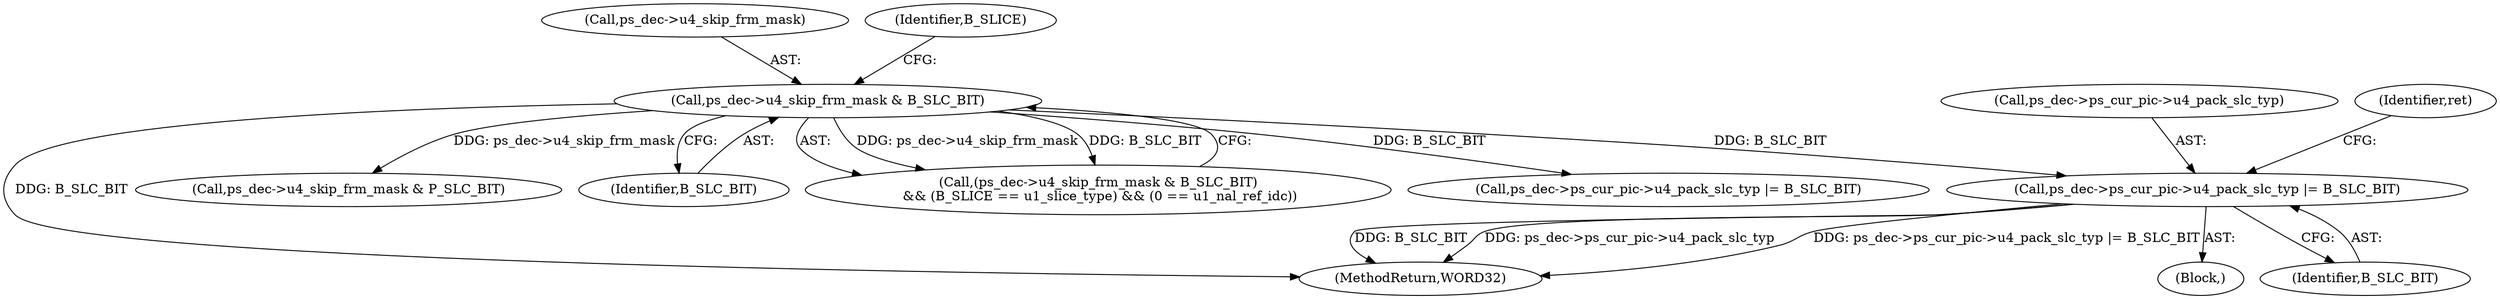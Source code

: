 digraph "0_Android_0b23c81c3dd9ec38f7e6806a3955fed1925541a0_2@pointer" {
"1002516" [label="(Call,ps_dec->ps_cur_pic->u4_pack_slc_typ |= B_SLC_BIT)"];
"1001865" [label="(Call,ps_dec->u4_skip_frm_mask & B_SLC_BIT)"];
"1001865" [label="(Call,ps_dec->u4_skip_frm_mask & B_SLC_BIT)"];
"1002516" [label="(Call,ps_dec->ps_cur_pic->u4_pack_slc_typ |= B_SLC_BIT)"];
"1001895" [label="(Call,ps_dec->ps_cur_pic->u4_pack_slc_typ |= B_SLC_BIT)"];
"1002517" [label="(Call,ps_dec->ps_cur_pic->u4_pack_slc_typ)"];
"1002524" [label="(Identifier,ret)"];
"1002619" [label="(MethodReturn,WORD32)"];
"1001866" [label="(Call,ps_dec->u4_skip_frm_mask)"];
"1001880" [label="(Call,ps_dec->u4_skip_frm_mask & P_SLC_BIT)"];
"1001869" [label="(Identifier,B_SLC_BIT)"];
"1002515" [label="(Block,)"];
"1001872" [label="(Identifier,B_SLICE)"];
"1002522" [label="(Identifier,B_SLC_BIT)"];
"1001864" [label="(Call,(ps_dec->u4_skip_frm_mask & B_SLC_BIT)\n && (B_SLICE == u1_slice_type) && (0 == u1_nal_ref_idc))"];
"1002516" -> "1002515"  [label="AST: "];
"1002516" -> "1002522"  [label="CFG: "];
"1002517" -> "1002516"  [label="AST: "];
"1002522" -> "1002516"  [label="AST: "];
"1002524" -> "1002516"  [label="CFG: "];
"1002516" -> "1002619"  [label="DDG: ps_dec->ps_cur_pic->u4_pack_slc_typ |= B_SLC_BIT"];
"1002516" -> "1002619"  [label="DDG: B_SLC_BIT"];
"1002516" -> "1002619"  [label="DDG: ps_dec->ps_cur_pic->u4_pack_slc_typ"];
"1001865" -> "1002516"  [label="DDG: B_SLC_BIT"];
"1001865" -> "1001864"  [label="AST: "];
"1001865" -> "1001869"  [label="CFG: "];
"1001866" -> "1001865"  [label="AST: "];
"1001869" -> "1001865"  [label="AST: "];
"1001872" -> "1001865"  [label="CFG: "];
"1001864" -> "1001865"  [label="CFG: "];
"1001865" -> "1002619"  [label="DDG: B_SLC_BIT"];
"1001865" -> "1001864"  [label="DDG: ps_dec->u4_skip_frm_mask"];
"1001865" -> "1001864"  [label="DDG: B_SLC_BIT"];
"1001865" -> "1001880"  [label="DDG: ps_dec->u4_skip_frm_mask"];
"1001865" -> "1001895"  [label="DDG: B_SLC_BIT"];
}
